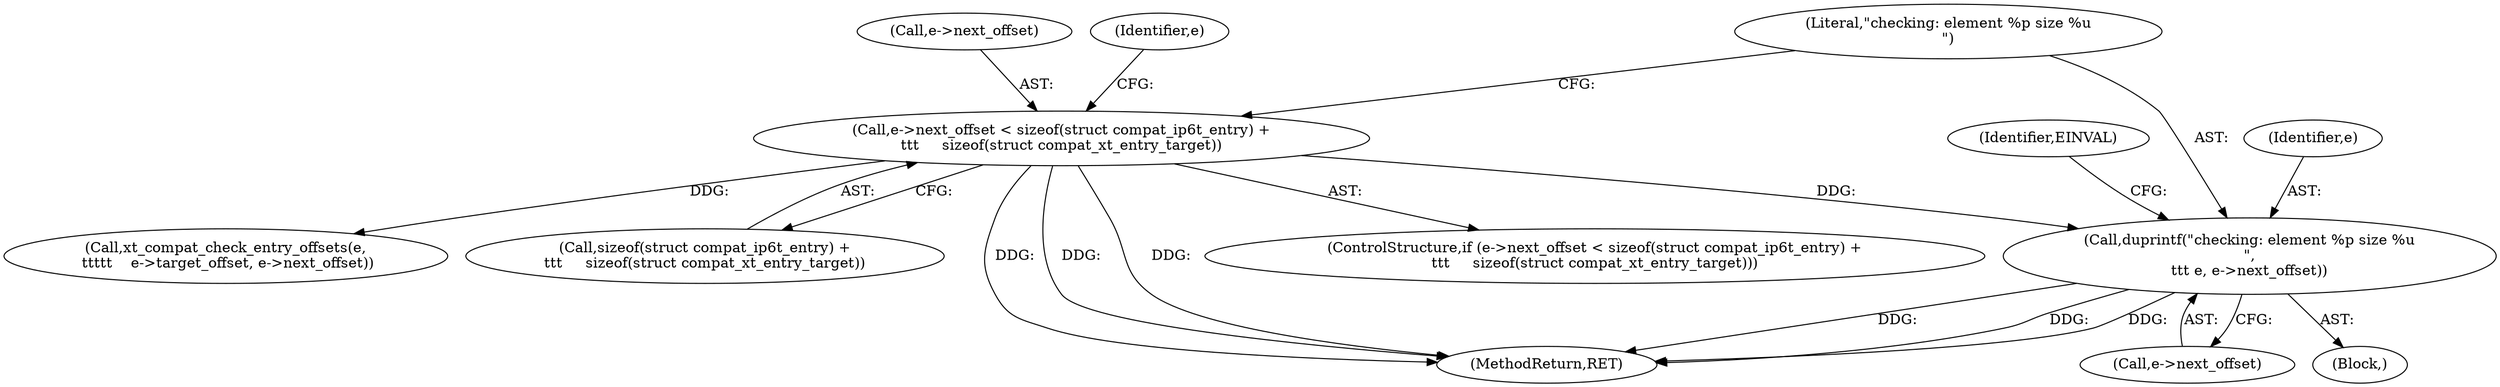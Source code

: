 digraph "0_linux_ce683e5f9d045e5d67d1312a42b359cb2ab2a13c_3@pointer" {
"1000142" [label="(Call,duprintf(\"checking: element %p size %u\n\",\n\t\t\t e, e->next_offset))"];
"1000132" [label="(Call,e->next_offset < sizeof(struct compat_ip6t_entry) +\n\t\t\t     sizeof(struct compat_xt_entry_target))"];
"1000133" [label="(Call,e->next_offset)"];
"1000141" [label="(Block,)"];
"1000145" [label="(Call,e->next_offset)"];
"1000150" [label="(Identifier,EINVAL)"];
"1000142" [label="(Call,duprintf(\"checking: element %p size %u\n\",\n\t\t\t e, e->next_offset))"];
"1000143" [label="(Literal,\"checking: element %p size %u\n\")"];
"1000131" [label="(ControlStructure,if (e->next_offset < sizeof(struct compat_ip6t_entry) +\n\t\t\t     sizeof(struct compat_xt_entry_target)))"];
"1000156" [label="(Identifier,e)"];
"1000132" [label="(Call,e->next_offset < sizeof(struct compat_ip6t_entry) +\n\t\t\t     sizeof(struct compat_xt_entry_target))"];
"1000163" [label="(Call,xt_compat_check_entry_offsets(e,\n \t\t\t\t\t    e->target_offset, e->next_offset))"];
"1000375" [label="(MethodReturn,RET)"];
"1000136" [label="(Call,sizeof(struct compat_ip6t_entry) +\n\t\t\t     sizeof(struct compat_xt_entry_target))"];
"1000144" [label="(Identifier,e)"];
"1000142" -> "1000141"  [label="AST: "];
"1000142" -> "1000145"  [label="CFG: "];
"1000143" -> "1000142"  [label="AST: "];
"1000144" -> "1000142"  [label="AST: "];
"1000145" -> "1000142"  [label="AST: "];
"1000150" -> "1000142"  [label="CFG: "];
"1000142" -> "1000375"  [label="DDG: "];
"1000142" -> "1000375"  [label="DDG: "];
"1000142" -> "1000375"  [label="DDG: "];
"1000132" -> "1000142"  [label="DDG: "];
"1000132" -> "1000131"  [label="AST: "];
"1000132" -> "1000136"  [label="CFG: "];
"1000133" -> "1000132"  [label="AST: "];
"1000136" -> "1000132"  [label="AST: "];
"1000143" -> "1000132"  [label="CFG: "];
"1000156" -> "1000132"  [label="CFG: "];
"1000132" -> "1000375"  [label="DDG: "];
"1000132" -> "1000375"  [label="DDG: "];
"1000132" -> "1000375"  [label="DDG: "];
"1000132" -> "1000163"  [label="DDG: "];
}
